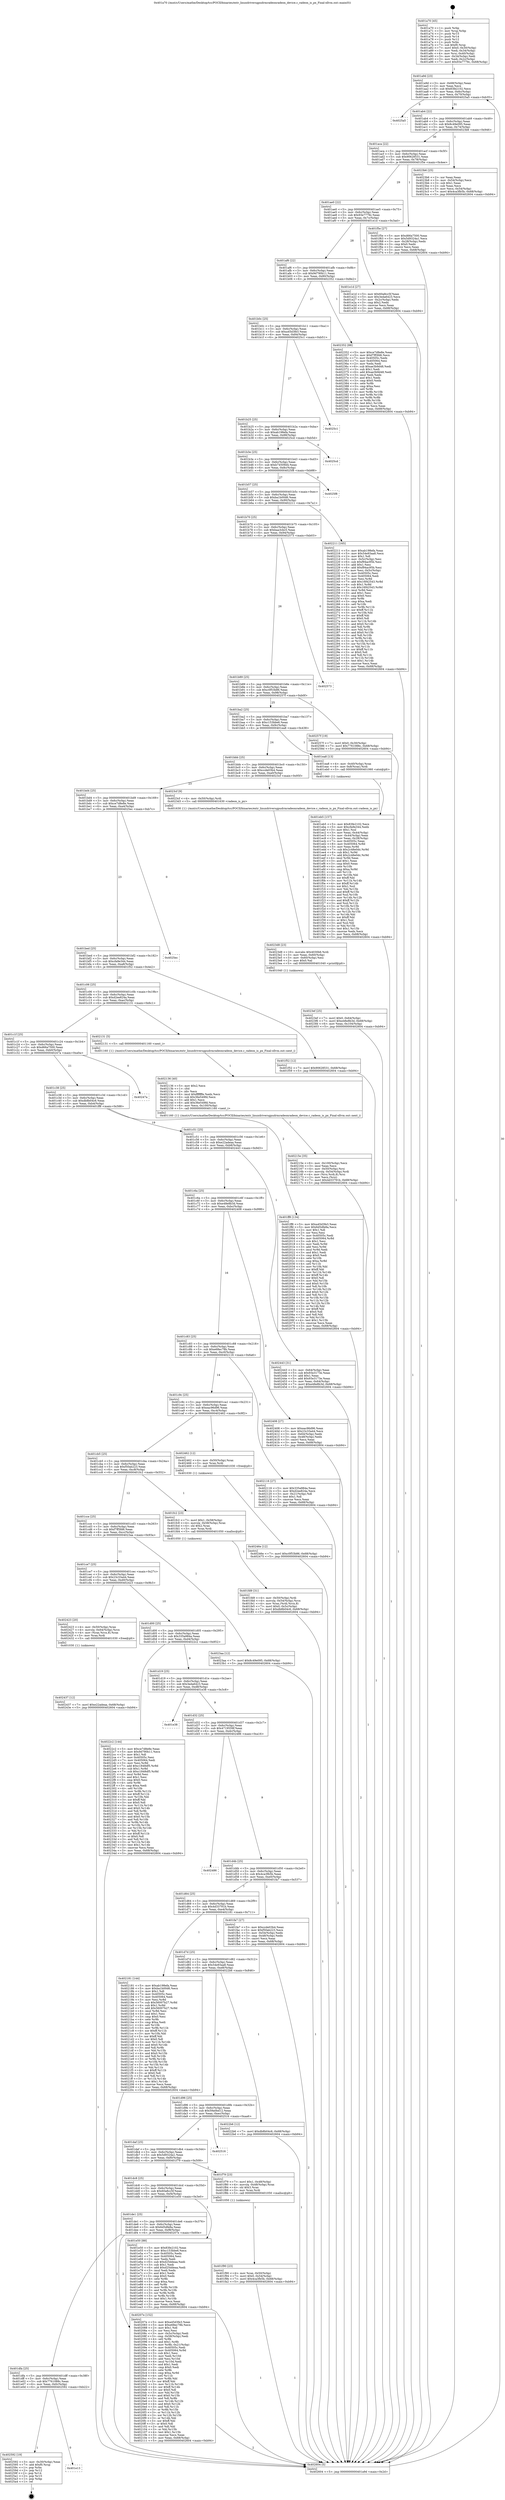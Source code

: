 digraph "0x401a70" {
  label = "0x401a70 (/mnt/c/Users/mathe/Desktop/tcc/POCII/binaries/extr_linuxdriversgpudrmradeonradeon_device.c_radeon_is_px_Final-ollvm.out::main(0))"
  labelloc = "t"
  node[shape=record]

  Entry [label="",width=0.3,height=0.3,shape=circle,fillcolor=black,style=filled]
  "0x401a9d" [label="{
     0x401a9d [23]\l
     | [instrs]\l
     &nbsp;&nbsp;0x401a9d \<+3\>: mov -0x68(%rbp),%eax\l
     &nbsp;&nbsp;0x401aa0 \<+2\>: mov %eax,%ecx\l
     &nbsp;&nbsp;0x401aa2 \<+6\>: sub $0x83fe2102,%ecx\l
     &nbsp;&nbsp;0x401aa8 \<+3\>: mov %eax,-0x6c(%rbp)\l
     &nbsp;&nbsp;0x401aab \<+3\>: mov %ecx,-0x70(%rbp)\l
     &nbsp;&nbsp;0x401aae \<+6\>: je 00000000004025a5 \<main+0xb35\>\l
  }"]
  "0x4025a5" [label="{
     0x4025a5\l
  }", style=dashed]
  "0x401ab4" [label="{
     0x401ab4 [22]\l
     | [instrs]\l
     &nbsp;&nbsp;0x401ab4 \<+5\>: jmp 0000000000401ab9 \<main+0x49\>\l
     &nbsp;&nbsp;0x401ab9 \<+3\>: mov -0x6c(%rbp),%eax\l
     &nbsp;&nbsp;0x401abc \<+5\>: sub $0x8c49e095,%eax\l
     &nbsp;&nbsp;0x401ac1 \<+3\>: mov %eax,-0x74(%rbp)\l
     &nbsp;&nbsp;0x401ac4 \<+6\>: je 00000000004023b6 \<main+0x946\>\l
  }"]
  Exit [label="",width=0.3,height=0.3,shape=circle,fillcolor=black,style=filled,peripheries=2]
  "0x4023b6" [label="{
     0x4023b6 [25]\l
     | [instrs]\l
     &nbsp;&nbsp;0x4023b6 \<+2\>: xor %eax,%eax\l
     &nbsp;&nbsp;0x4023b8 \<+3\>: mov -0x54(%rbp),%ecx\l
     &nbsp;&nbsp;0x4023bb \<+3\>: sub $0x1,%eax\l
     &nbsp;&nbsp;0x4023be \<+2\>: sub %eax,%ecx\l
     &nbsp;&nbsp;0x4023c0 \<+3\>: mov %ecx,-0x54(%rbp)\l
     &nbsp;&nbsp;0x4023c3 \<+7\>: movl $0x4ca3fb5b,-0x68(%rbp)\l
     &nbsp;&nbsp;0x4023ca \<+5\>: jmp 0000000000402604 \<main+0xb94\>\l
  }"]
  "0x401aca" [label="{
     0x401aca [22]\l
     | [instrs]\l
     &nbsp;&nbsp;0x401aca \<+5\>: jmp 0000000000401acf \<main+0x5f\>\l
     &nbsp;&nbsp;0x401acf \<+3\>: mov -0x6c(%rbp),%eax\l
     &nbsp;&nbsp;0x401ad2 \<+5\>: sub $0x90628531,%eax\l
     &nbsp;&nbsp;0x401ad7 \<+3\>: mov %eax,-0x78(%rbp)\l
     &nbsp;&nbsp;0x401ada \<+6\>: je 0000000000401f5e \<main+0x4ee\>\l
  }"]
  "0x401e13" [label="{
     0x401e13\l
  }", style=dashed]
  "0x401f5e" [label="{
     0x401f5e [27]\l
     | [instrs]\l
     &nbsp;&nbsp;0x401f5e \<+5\>: mov $0xd66a7500,%eax\l
     &nbsp;&nbsp;0x401f63 \<+5\>: mov $0x5d9324a1,%ecx\l
     &nbsp;&nbsp;0x401f68 \<+3\>: mov -0x28(%rbp),%edx\l
     &nbsp;&nbsp;0x401f6b \<+3\>: cmp $0x0,%edx\l
     &nbsp;&nbsp;0x401f6e \<+3\>: cmove %ecx,%eax\l
     &nbsp;&nbsp;0x401f71 \<+3\>: mov %eax,-0x68(%rbp)\l
     &nbsp;&nbsp;0x401f74 \<+5\>: jmp 0000000000402604 \<main+0xb94\>\l
  }"]
  "0x401ae0" [label="{
     0x401ae0 [22]\l
     | [instrs]\l
     &nbsp;&nbsp;0x401ae0 \<+5\>: jmp 0000000000401ae5 \<main+0x75\>\l
     &nbsp;&nbsp;0x401ae5 \<+3\>: mov -0x6c(%rbp),%eax\l
     &nbsp;&nbsp;0x401ae8 \<+5\>: sub $0x93e7779c,%eax\l
     &nbsp;&nbsp;0x401aed \<+3\>: mov %eax,-0x7c(%rbp)\l
     &nbsp;&nbsp;0x401af0 \<+6\>: je 0000000000401e1d \<main+0x3ad\>\l
  }"]
  "0x402592" [label="{
     0x402592 [19]\l
     | [instrs]\l
     &nbsp;&nbsp;0x402592 \<+3\>: mov -0x30(%rbp),%eax\l
     &nbsp;&nbsp;0x402595 \<+7\>: add $0xf0,%rsp\l
     &nbsp;&nbsp;0x40259c \<+1\>: pop %rbx\l
     &nbsp;&nbsp;0x40259d \<+2\>: pop %r12\l
     &nbsp;&nbsp;0x40259f \<+2\>: pop %r14\l
     &nbsp;&nbsp;0x4025a1 \<+2\>: pop %r15\l
     &nbsp;&nbsp;0x4025a3 \<+1\>: pop %rbp\l
     &nbsp;&nbsp;0x4025a4 \<+1\>: ret\l
  }"]
  "0x401e1d" [label="{
     0x401e1d [27]\l
     | [instrs]\l
     &nbsp;&nbsp;0x401e1d \<+5\>: mov $0x60a8cc5f,%eax\l
     &nbsp;&nbsp;0x401e22 \<+5\>: mov $0x3eda6423,%ecx\l
     &nbsp;&nbsp;0x401e27 \<+3\>: mov -0x2c(%rbp),%edx\l
     &nbsp;&nbsp;0x401e2a \<+3\>: cmp $0x2,%edx\l
     &nbsp;&nbsp;0x401e2d \<+3\>: cmovne %ecx,%eax\l
     &nbsp;&nbsp;0x401e30 \<+3\>: mov %eax,-0x68(%rbp)\l
     &nbsp;&nbsp;0x401e33 \<+5\>: jmp 0000000000402604 \<main+0xb94\>\l
  }"]
  "0x401af6" [label="{
     0x401af6 [22]\l
     | [instrs]\l
     &nbsp;&nbsp;0x401af6 \<+5\>: jmp 0000000000401afb \<main+0x8b\>\l
     &nbsp;&nbsp;0x401afb \<+3\>: mov -0x6c(%rbp),%eax\l
     &nbsp;&nbsp;0x401afe \<+5\>: sub $0x9d790b11,%eax\l
     &nbsp;&nbsp;0x401b03 \<+3\>: mov %eax,-0x80(%rbp)\l
     &nbsp;&nbsp;0x401b06 \<+6\>: je 0000000000402352 \<main+0x8e2\>\l
  }"]
  "0x402604" [label="{
     0x402604 [5]\l
     | [instrs]\l
     &nbsp;&nbsp;0x402604 \<+5\>: jmp 0000000000401a9d \<main+0x2d\>\l
  }"]
  "0x401a70" [label="{
     0x401a70 [45]\l
     | [instrs]\l
     &nbsp;&nbsp;0x401a70 \<+1\>: push %rbp\l
     &nbsp;&nbsp;0x401a71 \<+3\>: mov %rsp,%rbp\l
     &nbsp;&nbsp;0x401a74 \<+2\>: push %r15\l
     &nbsp;&nbsp;0x401a76 \<+2\>: push %r14\l
     &nbsp;&nbsp;0x401a78 \<+2\>: push %r12\l
     &nbsp;&nbsp;0x401a7a \<+1\>: push %rbx\l
     &nbsp;&nbsp;0x401a7b \<+7\>: sub $0xf0,%rsp\l
     &nbsp;&nbsp;0x401a82 \<+7\>: movl $0x0,-0x30(%rbp)\l
     &nbsp;&nbsp;0x401a89 \<+3\>: mov %edi,-0x34(%rbp)\l
     &nbsp;&nbsp;0x401a8c \<+4\>: mov %rsi,-0x40(%rbp)\l
     &nbsp;&nbsp;0x401a90 \<+3\>: mov -0x34(%rbp),%edi\l
     &nbsp;&nbsp;0x401a93 \<+3\>: mov %edi,-0x2c(%rbp)\l
     &nbsp;&nbsp;0x401a96 \<+7\>: movl $0x93e7779c,-0x68(%rbp)\l
  }"]
  "0x40246e" [label="{
     0x40246e [12]\l
     | [instrs]\l
     &nbsp;&nbsp;0x40246e \<+7\>: movl $0xc0f53b86,-0x68(%rbp)\l
     &nbsp;&nbsp;0x402475 \<+5\>: jmp 0000000000402604 \<main+0xb94\>\l
  }"]
  "0x402352" [label="{
     0x402352 [88]\l
     | [instrs]\l
     &nbsp;&nbsp;0x402352 \<+5\>: mov $0xce7d8e8e,%eax\l
     &nbsp;&nbsp;0x402357 \<+5\>: mov $0xf7ff3fd6,%ecx\l
     &nbsp;&nbsp;0x40235c \<+7\>: mov 0x40505c,%edx\l
     &nbsp;&nbsp;0x402363 \<+7\>: mov 0x405064,%esi\l
     &nbsp;&nbsp;0x40236a \<+2\>: mov %edx,%edi\l
     &nbsp;&nbsp;0x40236c \<+6\>: sub $0xae3b9d48,%edi\l
     &nbsp;&nbsp;0x402372 \<+3\>: sub $0x1,%edi\l
     &nbsp;&nbsp;0x402375 \<+6\>: add $0xae3b9d48,%edi\l
     &nbsp;&nbsp;0x40237b \<+3\>: imul %edi,%edx\l
     &nbsp;&nbsp;0x40237e \<+3\>: and $0x1,%edx\l
     &nbsp;&nbsp;0x402381 \<+3\>: cmp $0x0,%edx\l
     &nbsp;&nbsp;0x402384 \<+4\>: sete %r8b\l
     &nbsp;&nbsp;0x402388 \<+3\>: cmp $0xa,%esi\l
     &nbsp;&nbsp;0x40238b \<+4\>: setl %r9b\l
     &nbsp;&nbsp;0x40238f \<+3\>: mov %r8b,%r10b\l
     &nbsp;&nbsp;0x402392 \<+3\>: and %r9b,%r10b\l
     &nbsp;&nbsp;0x402395 \<+3\>: xor %r9b,%r8b\l
     &nbsp;&nbsp;0x402398 \<+3\>: or %r8b,%r10b\l
     &nbsp;&nbsp;0x40239b \<+4\>: test $0x1,%r10b\l
     &nbsp;&nbsp;0x40239f \<+3\>: cmovne %ecx,%eax\l
     &nbsp;&nbsp;0x4023a2 \<+3\>: mov %eax,-0x68(%rbp)\l
     &nbsp;&nbsp;0x4023a5 \<+5\>: jmp 0000000000402604 \<main+0xb94\>\l
  }"]
  "0x401b0c" [label="{
     0x401b0c [25]\l
     | [instrs]\l
     &nbsp;&nbsp;0x401b0c \<+5\>: jmp 0000000000401b11 \<main+0xa1\>\l
     &nbsp;&nbsp;0x401b11 \<+3\>: mov -0x6c(%rbp),%eax\l
     &nbsp;&nbsp;0x401b14 \<+5\>: sub $0xa45d3fe3,%eax\l
     &nbsp;&nbsp;0x401b19 \<+6\>: mov %eax,-0x84(%rbp)\l
     &nbsp;&nbsp;0x401b1f \<+6\>: je 00000000004025c1 \<main+0xb51\>\l
  }"]
  "0x402437" [label="{
     0x402437 [12]\l
     | [instrs]\l
     &nbsp;&nbsp;0x402437 \<+7\>: movl $0xe22adeaa,-0x68(%rbp)\l
     &nbsp;&nbsp;0x40243e \<+5\>: jmp 0000000000402604 \<main+0xb94\>\l
  }"]
  "0x4025c1" [label="{
     0x4025c1\l
  }", style=dashed]
  "0x401b25" [label="{
     0x401b25 [25]\l
     | [instrs]\l
     &nbsp;&nbsp;0x401b25 \<+5\>: jmp 0000000000401b2a \<main+0xba\>\l
     &nbsp;&nbsp;0x401b2a \<+3\>: mov -0x6c(%rbp),%eax\l
     &nbsp;&nbsp;0x401b2d \<+5\>: sub $0xab198efa,%eax\l
     &nbsp;&nbsp;0x401b32 \<+6\>: mov %eax,-0x88(%rbp)\l
     &nbsp;&nbsp;0x401b38 \<+6\>: je 00000000004025cd \<main+0xb5d\>\l
  }"]
  "0x4023ef" [label="{
     0x4023ef [25]\l
     | [instrs]\l
     &nbsp;&nbsp;0x4023ef \<+7\>: movl $0x0,-0x64(%rbp)\l
     &nbsp;&nbsp;0x4023f6 \<+7\>: movl $0xe48e8b3d,-0x68(%rbp)\l
     &nbsp;&nbsp;0x4023fd \<+6\>: mov %eax,-0x104(%rbp)\l
     &nbsp;&nbsp;0x402403 \<+5\>: jmp 0000000000402604 \<main+0xb94\>\l
  }"]
  "0x4025cd" [label="{
     0x4025cd\l
  }", style=dashed]
  "0x401b3e" [label="{
     0x401b3e [25]\l
     | [instrs]\l
     &nbsp;&nbsp;0x401b3e \<+5\>: jmp 0000000000401b43 \<main+0xd3\>\l
     &nbsp;&nbsp;0x401b43 \<+3\>: mov -0x6c(%rbp),%eax\l
     &nbsp;&nbsp;0x401b46 \<+5\>: sub $0xb74509d4,%eax\l
     &nbsp;&nbsp;0x401b4b \<+6\>: mov %eax,-0x8c(%rbp)\l
     &nbsp;&nbsp;0x401b51 \<+6\>: je 00000000004025f8 \<main+0xb88\>\l
  }"]
  "0x4023d8" [label="{
     0x4023d8 [23]\l
     | [instrs]\l
     &nbsp;&nbsp;0x4023d8 \<+10\>: movabs $0x4030b6,%rdi\l
     &nbsp;&nbsp;0x4023e2 \<+3\>: mov %eax,-0x60(%rbp)\l
     &nbsp;&nbsp;0x4023e5 \<+3\>: mov -0x60(%rbp),%esi\l
     &nbsp;&nbsp;0x4023e8 \<+2\>: mov $0x0,%al\l
     &nbsp;&nbsp;0x4023ea \<+5\>: call 0000000000401040 \<printf@plt\>\l
     | [calls]\l
     &nbsp;&nbsp;0x401040 \{1\} (unknown)\l
  }"]
  "0x4025f8" [label="{
     0x4025f8\l
  }", style=dashed]
  "0x401b57" [label="{
     0x401b57 [25]\l
     | [instrs]\l
     &nbsp;&nbsp;0x401b57 \<+5\>: jmp 0000000000401b5c \<main+0xec\>\l
     &nbsp;&nbsp;0x401b5c \<+3\>: mov -0x6c(%rbp),%eax\l
     &nbsp;&nbsp;0x401b5f \<+5\>: sub $0xba1b00d6,%eax\l
     &nbsp;&nbsp;0x401b64 \<+6\>: mov %eax,-0x90(%rbp)\l
     &nbsp;&nbsp;0x401b6a \<+6\>: je 0000000000402211 \<main+0x7a1\>\l
  }"]
  "0x40215e" [label="{
     0x40215e [35]\l
     | [instrs]\l
     &nbsp;&nbsp;0x40215e \<+6\>: mov -0x100(%rbp),%ecx\l
     &nbsp;&nbsp;0x402164 \<+3\>: imul %eax,%ecx\l
     &nbsp;&nbsp;0x402167 \<+4\>: mov -0x50(%rbp),%rsi\l
     &nbsp;&nbsp;0x40216b \<+4\>: movslq -0x54(%rbp),%rdi\l
     &nbsp;&nbsp;0x40216f \<+4\>: mov (%rsi,%rdi,8),%rsi\l
     &nbsp;&nbsp;0x402173 \<+2\>: mov %ecx,(%rsi)\l
     &nbsp;&nbsp;0x402175 \<+7\>: movl $0x4d33791b,-0x68(%rbp)\l
     &nbsp;&nbsp;0x40217c \<+5\>: jmp 0000000000402604 \<main+0xb94\>\l
  }"]
  "0x402211" [label="{
     0x402211 [165]\l
     | [instrs]\l
     &nbsp;&nbsp;0x402211 \<+5\>: mov $0xab198efa,%eax\l
     &nbsp;&nbsp;0x402216 \<+5\>: mov $0x54e93aa8,%ecx\l
     &nbsp;&nbsp;0x40221b \<+2\>: mov $0x1,%dl\l
     &nbsp;&nbsp;0x40221d \<+3\>: mov -0x5c(%rbp),%esi\l
     &nbsp;&nbsp;0x402220 \<+6\>: sub $0xf94ac95b,%esi\l
     &nbsp;&nbsp;0x402226 \<+3\>: add $0x1,%esi\l
     &nbsp;&nbsp;0x402229 \<+6\>: add $0xf94ac95b,%esi\l
     &nbsp;&nbsp;0x40222f \<+3\>: mov %esi,-0x5c(%rbp)\l
     &nbsp;&nbsp;0x402232 \<+7\>: mov 0x40505c,%esi\l
     &nbsp;&nbsp;0x402239 \<+7\>: mov 0x405064,%edi\l
     &nbsp;&nbsp;0x402240 \<+3\>: mov %esi,%r8d\l
     &nbsp;&nbsp;0x402243 \<+7\>: add $0x16f42543,%r8d\l
     &nbsp;&nbsp;0x40224a \<+4\>: sub $0x1,%r8d\l
     &nbsp;&nbsp;0x40224e \<+7\>: sub $0x16f42543,%r8d\l
     &nbsp;&nbsp;0x402255 \<+4\>: imul %r8d,%esi\l
     &nbsp;&nbsp;0x402259 \<+3\>: and $0x1,%esi\l
     &nbsp;&nbsp;0x40225c \<+3\>: cmp $0x0,%esi\l
     &nbsp;&nbsp;0x40225f \<+4\>: sete %r9b\l
     &nbsp;&nbsp;0x402263 \<+3\>: cmp $0xa,%edi\l
     &nbsp;&nbsp;0x402266 \<+4\>: setl %r10b\l
     &nbsp;&nbsp;0x40226a \<+3\>: mov %r9b,%r11b\l
     &nbsp;&nbsp;0x40226d \<+4\>: xor $0xff,%r11b\l
     &nbsp;&nbsp;0x402271 \<+3\>: mov %r10b,%bl\l
     &nbsp;&nbsp;0x402274 \<+3\>: xor $0xff,%bl\l
     &nbsp;&nbsp;0x402277 \<+3\>: xor $0x0,%dl\l
     &nbsp;&nbsp;0x40227a \<+3\>: mov %r11b,%r14b\l
     &nbsp;&nbsp;0x40227d \<+4\>: and $0x0,%r14b\l
     &nbsp;&nbsp;0x402281 \<+3\>: and %dl,%r9b\l
     &nbsp;&nbsp;0x402284 \<+3\>: mov %bl,%r15b\l
     &nbsp;&nbsp;0x402287 \<+4\>: and $0x0,%r15b\l
     &nbsp;&nbsp;0x40228b \<+3\>: and %dl,%r10b\l
     &nbsp;&nbsp;0x40228e \<+3\>: or %r9b,%r14b\l
     &nbsp;&nbsp;0x402291 \<+3\>: or %r10b,%r15b\l
     &nbsp;&nbsp;0x402294 \<+3\>: xor %r15b,%r14b\l
     &nbsp;&nbsp;0x402297 \<+3\>: or %bl,%r11b\l
     &nbsp;&nbsp;0x40229a \<+4\>: xor $0xff,%r11b\l
     &nbsp;&nbsp;0x40229e \<+3\>: or $0x0,%dl\l
     &nbsp;&nbsp;0x4022a1 \<+3\>: and %dl,%r11b\l
     &nbsp;&nbsp;0x4022a4 \<+3\>: or %r11b,%r14b\l
     &nbsp;&nbsp;0x4022a7 \<+4\>: test $0x1,%r14b\l
     &nbsp;&nbsp;0x4022ab \<+3\>: cmovne %ecx,%eax\l
     &nbsp;&nbsp;0x4022ae \<+3\>: mov %eax,-0x68(%rbp)\l
     &nbsp;&nbsp;0x4022b1 \<+5\>: jmp 0000000000402604 \<main+0xb94\>\l
  }"]
  "0x401b70" [label="{
     0x401b70 [25]\l
     | [instrs]\l
     &nbsp;&nbsp;0x401b70 \<+5\>: jmp 0000000000401b75 \<main+0x105\>\l
     &nbsp;&nbsp;0x401b75 \<+3\>: mov -0x6c(%rbp),%eax\l
     &nbsp;&nbsp;0x401b78 \<+5\>: sub $0xbaa3cbc5,%eax\l
     &nbsp;&nbsp;0x401b7d \<+6\>: mov %eax,-0x94(%rbp)\l
     &nbsp;&nbsp;0x401b83 \<+6\>: je 0000000000402573 \<main+0xb03\>\l
  }"]
  "0x402136" [label="{
     0x402136 [40]\l
     | [instrs]\l
     &nbsp;&nbsp;0x402136 \<+5\>: mov $0x2,%ecx\l
     &nbsp;&nbsp;0x40213b \<+1\>: cltd\l
     &nbsp;&nbsp;0x40213c \<+2\>: idiv %ecx\l
     &nbsp;&nbsp;0x40213e \<+6\>: imul $0xfffffffe,%edx,%ecx\l
     &nbsp;&nbsp;0x402144 \<+6\>: sub $0x36e549fd,%ecx\l
     &nbsp;&nbsp;0x40214a \<+3\>: add $0x1,%ecx\l
     &nbsp;&nbsp;0x40214d \<+6\>: add $0x36e549fd,%ecx\l
     &nbsp;&nbsp;0x402153 \<+6\>: mov %ecx,-0x100(%rbp)\l
     &nbsp;&nbsp;0x402159 \<+5\>: call 0000000000401160 \<next_i\>\l
     | [calls]\l
     &nbsp;&nbsp;0x401160 \{1\} (/mnt/c/Users/mathe/Desktop/tcc/POCII/binaries/extr_linuxdriversgpudrmradeonradeon_device.c_radeon_is_px_Final-ollvm.out::next_i)\l
  }"]
  "0x402573" [label="{
     0x402573\l
  }", style=dashed]
  "0x401b89" [label="{
     0x401b89 [25]\l
     | [instrs]\l
     &nbsp;&nbsp;0x401b89 \<+5\>: jmp 0000000000401b8e \<main+0x11e\>\l
     &nbsp;&nbsp;0x401b8e \<+3\>: mov -0x6c(%rbp),%eax\l
     &nbsp;&nbsp;0x401b91 \<+5\>: sub $0xc0f53b86,%eax\l
     &nbsp;&nbsp;0x401b96 \<+6\>: mov %eax,-0x98(%rbp)\l
     &nbsp;&nbsp;0x401b9c \<+6\>: je 000000000040257f \<main+0xb0f\>\l
  }"]
  "0x401dfa" [label="{
     0x401dfa [25]\l
     | [instrs]\l
     &nbsp;&nbsp;0x401dfa \<+5\>: jmp 0000000000401dff \<main+0x38f\>\l
     &nbsp;&nbsp;0x401dff \<+3\>: mov -0x6c(%rbp),%eax\l
     &nbsp;&nbsp;0x401e02 \<+5\>: sub $0x7761088c,%eax\l
     &nbsp;&nbsp;0x401e07 \<+6\>: mov %eax,-0xfc(%rbp)\l
     &nbsp;&nbsp;0x401e0d \<+6\>: je 0000000000402592 \<main+0xb22\>\l
  }"]
  "0x40257f" [label="{
     0x40257f [19]\l
     | [instrs]\l
     &nbsp;&nbsp;0x40257f \<+7\>: movl $0x0,-0x30(%rbp)\l
     &nbsp;&nbsp;0x402586 \<+7\>: movl $0x7761088c,-0x68(%rbp)\l
     &nbsp;&nbsp;0x40258d \<+5\>: jmp 0000000000402604 \<main+0xb94\>\l
  }"]
  "0x401ba2" [label="{
     0x401ba2 [25]\l
     | [instrs]\l
     &nbsp;&nbsp;0x401ba2 \<+5\>: jmp 0000000000401ba7 \<main+0x137\>\l
     &nbsp;&nbsp;0x401ba7 \<+3\>: mov -0x6c(%rbp),%eax\l
     &nbsp;&nbsp;0x401baa \<+5\>: sub $0xc153bbe6,%eax\l
     &nbsp;&nbsp;0x401baf \<+6\>: mov %eax,-0x9c(%rbp)\l
     &nbsp;&nbsp;0x401bb5 \<+6\>: je 0000000000401ea8 \<main+0x438\>\l
  }"]
  "0x40207e" [label="{
     0x40207e [152]\l
     | [instrs]\l
     &nbsp;&nbsp;0x40207e \<+5\>: mov $0xa45d3fe3,%eax\l
     &nbsp;&nbsp;0x402083 \<+5\>: mov $0xe68ec78b,%ecx\l
     &nbsp;&nbsp;0x402088 \<+2\>: mov $0x1,%dl\l
     &nbsp;&nbsp;0x40208a \<+2\>: xor %esi,%esi\l
     &nbsp;&nbsp;0x40208c \<+3\>: mov -0x5c(%rbp),%edi\l
     &nbsp;&nbsp;0x40208f \<+3\>: cmp -0x58(%rbp),%edi\l
     &nbsp;&nbsp;0x402092 \<+4\>: setl %r8b\l
     &nbsp;&nbsp;0x402096 \<+4\>: and $0x1,%r8b\l
     &nbsp;&nbsp;0x40209a \<+4\>: mov %r8b,-0x21(%rbp)\l
     &nbsp;&nbsp;0x40209e \<+7\>: mov 0x40505c,%edi\l
     &nbsp;&nbsp;0x4020a5 \<+8\>: mov 0x405064,%r9d\l
     &nbsp;&nbsp;0x4020ad \<+3\>: sub $0x1,%esi\l
     &nbsp;&nbsp;0x4020b0 \<+3\>: mov %edi,%r10d\l
     &nbsp;&nbsp;0x4020b3 \<+3\>: add %esi,%r10d\l
     &nbsp;&nbsp;0x4020b6 \<+4\>: imul %r10d,%edi\l
     &nbsp;&nbsp;0x4020ba \<+3\>: and $0x1,%edi\l
     &nbsp;&nbsp;0x4020bd \<+3\>: cmp $0x0,%edi\l
     &nbsp;&nbsp;0x4020c0 \<+4\>: sete %r8b\l
     &nbsp;&nbsp;0x4020c4 \<+4\>: cmp $0xa,%r9d\l
     &nbsp;&nbsp;0x4020c8 \<+4\>: setl %r11b\l
     &nbsp;&nbsp;0x4020cc \<+3\>: mov %r8b,%bl\l
     &nbsp;&nbsp;0x4020cf \<+3\>: xor $0xff,%bl\l
     &nbsp;&nbsp;0x4020d2 \<+3\>: mov %r11b,%r14b\l
     &nbsp;&nbsp;0x4020d5 \<+4\>: xor $0xff,%r14b\l
     &nbsp;&nbsp;0x4020d9 \<+3\>: xor $0x0,%dl\l
     &nbsp;&nbsp;0x4020dc \<+3\>: mov %bl,%r15b\l
     &nbsp;&nbsp;0x4020df \<+4\>: and $0x0,%r15b\l
     &nbsp;&nbsp;0x4020e3 \<+3\>: and %dl,%r8b\l
     &nbsp;&nbsp;0x4020e6 \<+3\>: mov %r14b,%r12b\l
     &nbsp;&nbsp;0x4020e9 \<+4\>: and $0x0,%r12b\l
     &nbsp;&nbsp;0x4020ed \<+3\>: and %dl,%r11b\l
     &nbsp;&nbsp;0x4020f0 \<+3\>: or %r8b,%r15b\l
     &nbsp;&nbsp;0x4020f3 \<+3\>: or %r11b,%r12b\l
     &nbsp;&nbsp;0x4020f6 \<+3\>: xor %r12b,%r15b\l
     &nbsp;&nbsp;0x4020f9 \<+3\>: or %r14b,%bl\l
     &nbsp;&nbsp;0x4020fc \<+3\>: xor $0xff,%bl\l
     &nbsp;&nbsp;0x4020ff \<+3\>: or $0x0,%dl\l
     &nbsp;&nbsp;0x402102 \<+2\>: and %dl,%bl\l
     &nbsp;&nbsp;0x402104 \<+3\>: or %bl,%r15b\l
     &nbsp;&nbsp;0x402107 \<+4\>: test $0x1,%r15b\l
     &nbsp;&nbsp;0x40210b \<+3\>: cmovne %ecx,%eax\l
     &nbsp;&nbsp;0x40210e \<+3\>: mov %eax,-0x68(%rbp)\l
     &nbsp;&nbsp;0x402111 \<+5\>: jmp 0000000000402604 \<main+0xb94\>\l
  }"]
  "0x401ea8" [label="{
     0x401ea8 [13]\l
     | [instrs]\l
     &nbsp;&nbsp;0x401ea8 \<+4\>: mov -0x40(%rbp),%rax\l
     &nbsp;&nbsp;0x401eac \<+4\>: mov 0x8(%rax),%rdi\l
     &nbsp;&nbsp;0x401eb0 \<+5\>: call 0000000000401060 \<atoi@plt\>\l
     | [calls]\l
     &nbsp;&nbsp;0x401060 \{1\} (unknown)\l
  }"]
  "0x401bbb" [label="{
     0x401bbb [25]\l
     | [instrs]\l
     &nbsp;&nbsp;0x401bbb \<+5\>: jmp 0000000000401bc0 \<main+0x150\>\l
     &nbsp;&nbsp;0x401bc0 \<+3\>: mov -0x6c(%rbp),%eax\l
     &nbsp;&nbsp;0x401bc3 \<+5\>: sub $0xccde03b4,%eax\l
     &nbsp;&nbsp;0x401bc8 \<+6\>: mov %eax,-0xa0(%rbp)\l
     &nbsp;&nbsp;0x401bce \<+6\>: je 00000000004023cf \<main+0x95f\>\l
  }"]
  "0x401fd9" [label="{
     0x401fd9 [31]\l
     | [instrs]\l
     &nbsp;&nbsp;0x401fd9 \<+4\>: mov -0x50(%rbp),%rdi\l
     &nbsp;&nbsp;0x401fdd \<+4\>: movslq -0x54(%rbp),%rcx\l
     &nbsp;&nbsp;0x401fe1 \<+4\>: mov %rax,(%rdi,%rcx,8)\l
     &nbsp;&nbsp;0x401fe5 \<+7\>: movl $0x0,-0x5c(%rbp)\l
     &nbsp;&nbsp;0x401fec \<+7\>: movl $0xdb8b04c6,-0x68(%rbp)\l
     &nbsp;&nbsp;0x401ff3 \<+5\>: jmp 0000000000402604 \<main+0xb94\>\l
  }"]
  "0x4023cf" [label="{
     0x4023cf [9]\l
     | [instrs]\l
     &nbsp;&nbsp;0x4023cf \<+4\>: mov -0x50(%rbp),%rdi\l
     &nbsp;&nbsp;0x4023d3 \<+5\>: call 0000000000401630 \<radeon_is_px\>\l
     | [calls]\l
     &nbsp;&nbsp;0x401630 \{1\} (/mnt/c/Users/mathe/Desktop/tcc/POCII/binaries/extr_linuxdriversgpudrmradeonradeon_device.c_radeon_is_px_Final-ollvm.out::radeon_is_px)\l
  }"]
  "0x401bd4" [label="{
     0x401bd4 [25]\l
     | [instrs]\l
     &nbsp;&nbsp;0x401bd4 \<+5\>: jmp 0000000000401bd9 \<main+0x169\>\l
     &nbsp;&nbsp;0x401bd9 \<+3\>: mov -0x6c(%rbp),%eax\l
     &nbsp;&nbsp;0x401bdc \<+5\>: sub $0xce7d8e8e,%eax\l
     &nbsp;&nbsp;0x401be1 \<+6\>: mov %eax,-0xa4(%rbp)\l
     &nbsp;&nbsp;0x401be7 \<+6\>: je 00000000004025ec \<main+0xb7c\>\l
  }"]
  "0x401f90" [label="{
     0x401f90 [23]\l
     | [instrs]\l
     &nbsp;&nbsp;0x401f90 \<+4\>: mov %rax,-0x50(%rbp)\l
     &nbsp;&nbsp;0x401f94 \<+7\>: movl $0x0,-0x54(%rbp)\l
     &nbsp;&nbsp;0x401f9b \<+7\>: movl $0x4ca3fb5b,-0x68(%rbp)\l
     &nbsp;&nbsp;0x401fa2 \<+5\>: jmp 0000000000402604 \<main+0xb94\>\l
  }"]
  "0x4025ec" [label="{
     0x4025ec\l
  }", style=dashed]
  "0x401bed" [label="{
     0x401bed [25]\l
     | [instrs]\l
     &nbsp;&nbsp;0x401bed \<+5\>: jmp 0000000000401bf2 \<main+0x182\>\l
     &nbsp;&nbsp;0x401bf2 \<+3\>: mov -0x6c(%rbp),%eax\l
     &nbsp;&nbsp;0x401bf5 \<+5\>: sub $0xcfa9e344,%eax\l
     &nbsp;&nbsp;0x401bfa \<+6\>: mov %eax,-0xa8(%rbp)\l
     &nbsp;&nbsp;0x401c00 \<+6\>: je 0000000000401f52 \<main+0x4e2\>\l
  }"]
  "0x401eb5" [label="{
     0x401eb5 [157]\l
     | [instrs]\l
     &nbsp;&nbsp;0x401eb5 \<+5\>: mov $0x83fe2102,%ecx\l
     &nbsp;&nbsp;0x401eba \<+5\>: mov $0xcfa9e344,%edx\l
     &nbsp;&nbsp;0x401ebf \<+3\>: mov $0x1,%sil\l
     &nbsp;&nbsp;0x401ec2 \<+3\>: mov %eax,-0x44(%rbp)\l
     &nbsp;&nbsp;0x401ec5 \<+3\>: mov -0x44(%rbp),%eax\l
     &nbsp;&nbsp;0x401ec8 \<+3\>: mov %eax,-0x28(%rbp)\l
     &nbsp;&nbsp;0x401ecb \<+7\>: mov 0x40505c,%eax\l
     &nbsp;&nbsp;0x401ed2 \<+8\>: mov 0x405064,%r8d\l
     &nbsp;&nbsp;0x401eda \<+3\>: mov %eax,%r9d\l
     &nbsp;&nbsp;0x401edd \<+7\>: sub $0x2c48e0dc,%r9d\l
     &nbsp;&nbsp;0x401ee4 \<+4\>: sub $0x1,%r9d\l
     &nbsp;&nbsp;0x401ee8 \<+7\>: add $0x2c48e0dc,%r9d\l
     &nbsp;&nbsp;0x401eef \<+4\>: imul %r9d,%eax\l
     &nbsp;&nbsp;0x401ef3 \<+3\>: and $0x1,%eax\l
     &nbsp;&nbsp;0x401ef6 \<+3\>: cmp $0x0,%eax\l
     &nbsp;&nbsp;0x401ef9 \<+4\>: sete %r10b\l
     &nbsp;&nbsp;0x401efd \<+4\>: cmp $0xa,%r8d\l
     &nbsp;&nbsp;0x401f01 \<+4\>: setl %r11b\l
     &nbsp;&nbsp;0x401f05 \<+3\>: mov %r10b,%bl\l
     &nbsp;&nbsp;0x401f08 \<+3\>: xor $0xff,%bl\l
     &nbsp;&nbsp;0x401f0b \<+3\>: mov %r11b,%r14b\l
     &nbsp;&nbsp;0x401f0e \<+4\>: xor $0xff,%r14b\l
     &nbsp;&nbsp;0x401f12 \<+4\>: xor $0x1,%sil\l
     &nbsp;&nbsp;0x401f16 \<+3\>: mov %bl,%r15b\l
     &nbsp;&nbsp;0x401f19 \<+4\>: and $0xff,%r15b\l
     &nbsp;&nbsp;0x401f1d \<+3\>: and %sil,%r10b\l
     &nbsp;&nbsp;0x401f20 \<+3\>: mov %r14b,%r12b\l
     &nbsp;&nbsp;0x401f23 \<+4\>: and $0xff,%r12b\l
     &nbsp;&nbsp;0x401f27 \<+3\>: and %sil,%r11b\l
     &nbsp;&nbsp;0x401f2a \<+3\>: or %r10b,%r15b\l
     &nbsp;&nbsp;0x401f2d \<+3\>: or %r11b,%r12b\l
     &nbsp;&nbsp;0x401f30 \<+3\>: xor %r12b,%r15b\l
     &nbsp;&nbsp;0x401f33 \<+3\>: or %r14b,%bl\l
     &nbsp;&nbsp;0x401f36 \<+3\>: xor $0xff,%bl\l
     &nbsp;&nbsp;0x401f39 \<+4\>: or $0x1,%sil\l
     &nbsp;&nbsp;0x401f3d \<+3\>: and %sil,%bl\l
     &nbsp;&nbsp;0x401f40 \<+3\>: or %bl,%r15b\l
     &nbsp;&nbsp;0x401f43 \<+4\>: test $0x1,%r15b\l
     &nbsp;&nbsp;0x401f47 \<+3\>: cmovne %edx,%ecx\l
     &nbsp;&nbsp;0x401f4a \<+3\>: mov %ecx,-0x68(%rbp)\l
     &nbsp;&nbsp;0x401f4d \<+5\>: jmp 0000000000402604 \<main+0xb94\>\l
  }"]
  "0x401f52" [label="{
     0x401f52 [12]\l
     | [instrs]\l
     &nbsp;&nbsp;0x401f52 \<+7\>: movl $0x90628531,-0x68(%rbp)\l
     &nbsp;&nbsp;0x401f59 \<+5\>: jmp 0000000000402604 \<main+0xb94\>\l
  }"]
  "0x401c06" [label="{
     0x401c06 [25]\l
     | [instrs]\l
     &nbsp;&nbsp;0x401c06 \<+5\>: jmp 0000000000401c0b \<main+0x19b\>\l
     &nbsp;&nbsp;0x401c0b \<+3\>: mov -0x6c(%rbp),%eax\l
     &nbsp;&nbsp;0x401c0e \<+5\>: sub $0xd2ee824a,%eax\l
     &nbsp;&nbsp;0x401c13 \<+6\>: mov %eax,-0xac(%rbp)\l
     &nbsp;&nbsp;0x401c19 \<+6\>: je 0000000000402131 \<main+0x6c1\>\l
  }"]
  "0x401de1" [label="{
     0x401de1 [25]\l
     | [instrs]\l
     &nbsp;&nbsp;0x401de1 \<+5\>: jmp 0000000000401de6 \<main+0x376\>\l
     &nbsp;&nbsp;0x401de6 \<+3\>: mov -0x6c(%rbp),%eax\l
     &nbsp;&nbsp;0x401de9 \<+5\>: sub $0x6d5dfe8a,%eax\l
     &nbsp;&nbsp;0x401dee \<+6\>: mov %eax,-0xf8(%rbp)\l
     &nbsp;&nbsp;0x401df4 \<+6\>: je 000000000040207e \<main+0x60e\>\l
  }"]
  "0x402131" [label="{
     0x402131 [5]\l
     | [instrs]\l
     &nbsp;&nbsp;0x402131 \<+5\>: call 0000000000401160 \<next_i\>\l
     | [calls]\l
     &nbsp;&nbsp;0x401160 \{1\} (/mnt/c/Users/mathe/Desktop/tcc/POCII/binaries/extr_linuxdriversgpudrmradeonradeon_device.c_radeon_is_px_Final-ollvm.out::next_i)\l
  }"]
  "0x401c1f" [label="{
     0x401c1f [25]\l
     | [instrs]\l
     &nbsp;&nbsp;0x401c1f \<+5\>: jmp 0000000000401c24 \<main+0x1b4\>\l
     &nbsp;&nbsp;0x401c24 \<+3\>: mov -0x6c(%rbp),%eax\l
     &nbsp;&nbsp;0x401c27 \<+5\>: sub $0xd66a7500,%eax\l
     &nbsp;&nbsp;0x401c2c \<+6\>: mov %eax,-0xb0(%rbp)\l
     &nbsp;&nbsp;0x401c32 \<+6\>: je 000000000040247a \<main+0xa0a\>\l
  }"]
  "0x401e50" [label="{
     0x401e50 [88]\l
     | [instrs]\l
     &nbsp;&nbsp;0x401e50 \<+5\>: mov $0x83fe2102,%eax\l
     &nbsp;&nbsp;0x401e55 \<+5\>: mov $0xc153bbe6,%ecx\l
     &nbsp;&nbsp;0x401e5a \<+7\>: mov 0x40505c,%edx\l
     &nbsp;&nbsp;0x401e61 \<+7\>: mov 0x405064,%esi\l
     &nbsp;&nbsp;0x401e68 \<+2\>: mov %edx,%edi\l
     &nbsp;&nbsp;0x401e6a \<+6\>: sub $0xd25ddeaa,%edi\l
     &nbsp;&nbsp;0x401e70 \<+3\>: sub $0x1,%edi\l
     &nbsp;&nbsp;0x401e73 \<+6\>: add $0xd25ddeaa,%edi\l
     &nbsp;&nbsp;0x401e79 \<+3\>: imul %edi,%edx\l
     &nbsp;&nbsp;0x401e7c \<+3\>: and $0x1,%edx\l
     &nbsp;&nbsp;0x401e7f \<+3\>: cmp $0x0,%edx\l
     &nbsp;&nbsp;0x401e82 \<+4\>: sete %r8b\l
     &nbsp;&nbsp;0x401e86 \<+3\>: cmp $0xa,%esi\l
     &nbsp;&nbsp;0x401e89 \<+4\>: setl %r9b\l
     &nbsp;&nbsp;0x401e8d \<+3\>: mov %r8b,%r10b\l
     &nbsp;&nbsp;0x401e90 \<+3\>: and %r9b,%r10b\l
     &nbsp;&nbsp;0x401e93 \<+3\>: xor %r9b,%r8b\l
     &nbsp;&nbsp;0x401e96 \<+3\>: or %r8b,%r10b\l
     &nbsp;&nbsp;0x401e99 \<+4\>: test $0x1,%r10b\l
     &nbsp;&nbsp;0x401e9d \<+3\>: cmovne %ecx,%eax\l
     &nbsp;&nbsp;0x401ea0 \<+3\>: mov %eax,-0x68(%rbp)\l
     &nbsp;&nbsp;0x401ea3 \<+5\>: jmp 0000000000402604 \<main+0xb94\>\l
  }"]
  "0x40247a" [label="{
     0x40247a\l
  }", style=dashed]
  "0x401c38" [label="{
     0x401c38 [25]\l
     | [instrs]\l
     &nbsp;&nbsp;0x401c38 \<+5\>: jmp 0000000000401c3d \<main+0x1cd\>\l
     &nbsp;&nbsp;0x401c3d \<+3\>: mov -0x6c(%rbp),%eax\l
     &nbsp;&nbsp;0x401c40 \<+5\>: sub $0xdb8b04c6,%eax\l
     &nbsp;&nbsp;0x401c45 \<+6\>: mov %eax,-0xb4(%rbp)\l
     &nbsp;&nbsp;0x401c4b \<+6\>: je 0000000000401ff8 \<main+0x588\>\l
  }"]
  "0x401dc8" [label="{
     0x401dc8 [25]\l
     | [instrs]\l
     &nbsp;&nbsp;0x401dc8 \<+5\>: jmp 0000000000401dcd \<main+0x35d\>\l
     &nbsp;&nbsp;0x401dcd \<+3\>: mov -0x6c(%rbp),%eax\l
     &nbsp;&nbsp;0x401dd0 \<+5\>: sub $0x60a8cc5f,%eax\l
     &nbsp;&nbsp;0x401dd5 \<+6\>: mov %eax,-0xf4(%rbp)\l
     &nbsp;&nbsp;0x401ddb \<+6\>: je 0000000000401e50 \<main+0x3e0\>\l
  }"]
  "0x401ff8" [label="{
     0x401ff8 [134]\l
     | [instrs]\l
     &nbsp;&nbsp;0x401ff8 \<+5\>: mov $0xa45d3fe3,%eax\l
     &nbsp;&nbsp;0x401ffd \<+5\>: mov $0x6d5dfe8a,%ecx\l
     &nbsp;&nbsp;0x402002 \<+2\>: mov $0x1,%dl\l
     &nbsp;&nbsp;0x402004 \<+2\>: xor %esi,%esi\l
     &nbsp;&nbsp;0x402006 \<+7\>: mov 0x40505c,%edi\l
     &nbsp;&nbsp;0x40200d \<+8\>: mov 0x405064,%r8d\l
     &nbsp;&nbsp;0x402015 \<+3\>: sub $0x1,%esi\l
     &nbsp;&nbsp;0x402018 \<+3\>: mov %edi,%r9d\l
     &nbsp;&nbsp;0x40201b \<+3\>: add %esi,%r9d\l
     &nbsp;&nbsp;0x40201e \<+4\>: imul %r9d,%edi\l
     &nbsp;&nbsp;0x402022 \<+3\>: and $0x1,%edi\l
     &nbsp;&nbsp;0x402025 \<+3\>: cmp $0x0,%edi\l
     &nbsp;&nbsp;0x402028 \<+4\>: sete %r10b\l
     &nbsp;&nbsp;0x40202c \<+4\>: cmp $0xa,%r8d\l
     &nbsp;&nbsp;0x402030 \<+4\>: setl %r11b\l
     &nbsp;&nbsp;0x402034 \<+3\>: mov %r10b,%bl\l
     &nbsp;&nbsp;0x402037 \<+3\>: xor $0xff,%bl\l
     &nbsp;&nbsp;0x40203a \<+3\>: mov %r11b,%r14b\l
     &nbsp;&nbsp;0x40203d \<+4\>: xor $0xff,%r14b\l
     &nbsp;&nbsp;0x402041 \<+3\>: xor $0x0,%dl\l
     &nbsp;&nbsp;0x402044 \<+3\>: mov %bl,%r15b\l
     &nbsp;&nbsp;0x402047 \<+4\>: and $0x0,%r15b\l
     &nbsp;&nbsp;0x40204b \<+3\>: and %dl,%r10b\l
     &nbsp;&nbsp;0x40204e \<+3\>: mov %r14b,%r12b\l
     &nbsp;&nbsp;0x402051 \<+4\>: and $0x0,%r12b\l
     &nbsp;&nbsp;0x402055 \<+3\>: and %dl,%r11b\l
     &nbsp;&nbsp;0x402058 \<+3\>: or %r10b,%r15b\l
     &nbsp;&nbsp;0x40205b \<+3\>: or %r11b,%r12b\l
     &nbsp;&nbsp;0x40205e \<+3\>: xor %r12b,%r15b\l
     &nbsp;&nbsp;0x402061 \<+3\>: or %r14b,%bl\l
     &nbsp;&nbsp;0x402064 \<+3\>: xor $0xff,%bl\l
     &nbsp;&nbsp;0x402067 \<+3\>: or $0x0,%dl\l
     &nbsp;&nbsp;0x40206a \<+2\>: and %dl,%bl\l
     &nbsp;&nbsp;0x40206c \<+3\>: or %bl,%r15b\l
     &nbsp;&nbsp;0x40206f \<+4\>: test $0x1,%r15b\l
     &nbsp;&nbsp;0x402073 \<+3\>: cmovne %ecx,%eax\l
     &nbsp;&nbsp;0x402076 \<+3\>: mov %eax,-0x68(%rbp)\l
     &nbsp;&nbsp;0x402079 \<+5\>: jmp 0000000000402604 \<main+0xb94\>\l
  }"]
  "0x401c51" [label="{
     0x401c51 [25]\l
     | [instrs]\l
     &nbsp;&nbsp;0x401c51 \<+5\>: jmp 0000000000401c56 \<main+0x1e6\>\l
     &nbsp;&nbsp;0x401c56 \<+3\>: mov -0x6c(%rbp),%eax\l
     &nbsp;&nbsp;0x401c59 \<+5\>: sub $0xe22adeaa,%eax\l
     &nbsp;&nbsp;0x401c5e \<+6\>: mov %eax,-0xb8(%rbp)\l
     &nbsp;&nbsp;0x401c64 \<+6\>: je 0000000000402443 \<main+0x9d3\>\l
  }"]
  "0x401f79" [label="{
     0x401f79 [23]\l
     | [instrs]\l
     &nbsp;&nbsp;0x401f79 \<+7\>: movl $0x1,-0x48(%rbp)\l
     &nbsp;&nbsp;0x401f80 \<+4\>: movslq -0x48(%rbp),%rax\l
     &nbsp;&nbsp;0x401f84 \<+4\>: shl $0x3,%rax\l
     &nbsp;&nbsp;0x401f88 \<+3\>: mov %rax,%rdi\l
     &nbsp;&nbsp;0x401f8b \<+5\>: call 0000000000401050 \<malloc@plt\>\l
     | [calls]\l
     &nbsp;&nbsp;0x401050 \{1\} (unknown)\l
  }"]
  "0x402443" [label="{
     0x402443 [31]\l
     | [instrs]\l
     &nbsp;&nbsp;0x402443 \<+3\>: mov -0x64(%rbp),%eax\l
     &nbsp;&nbsp;0x402446 \<+5\>: sub $0x93e3173e,%eax\l
     &nbsp;&nbsp;0x40244b \<+3\>: add $0x1,%eax\l
     &nbsp;&nbsp;0x40244e \<+5\>: add $0x93e3173e,%eax\l
     &nbsp;&nbsp;0x402453 \<+3\>: mov %eax,-0x64(%rbp)\l
     &nbsp;&nbsp;0x402456 \<+7\>: movl $0xe48e8b3d,-0x68(%rbp)\l
     &nbsp;&nbsp;0x40245d \<+5\>: jmp 0000000000402604 \<main+0xb94\>\l
  }"]
  "0x401c6a" [label="{
     0x401c6a [25]\l
     | [instrs]\l
     &nbsp;&nbsp;0x401c6a \<+5\>: jmp 0000000000401c6f \<main+0x1ff\>\l
     &nbsp;&nbsp;0x401c6f \<+3\>: mov -0x6c(%rbp),%eax\l
     &nbsp;&nbsp;0x401c72 \<+5\>: sub $0xe48e8b3d,%eax\l
     &nbsp;&nbsp;0x401c77 \<+6\>: mov %eax,-0xbc(%rbp)\l
     &nbsp;&nbsp;0x401c7d \<+6\>: je 0000000000402408 \<main+0x998\>\l
  }"]
  "0x401daf" [label="{
     0x401daf [25]\l
     | [instrs]\l
     &nbsp;&nbsp;0x401daf \<+5\>: jmp 0000000000401db4 \<main+0x344\>\l
     &nbsp;&nbsp;0x401db4 \<+3\>: mov -0x6c(%rbp),%eax\l
     &nbsp;&nbsp;0x401db7 \<+5\>: sub $0x5d9324a1,%eax\l
     &nbsp;&nbsp;0x401dbc \<+6\>: mov %eax,-0xf0(%rbp)\l
     &nbsp;&nbsp;0x401dc2 \<+6\>: je 0000000000401f79 \<main+0x509\>\l
  }"]
  "0x402408" [label="{
     0x402408 [27]\l
     | [instrs]\l
     &nbsp;&nbsp;0x402408 \<+5\>: mov $0xeac96d96,%eax\l
     &nbsp;&nbsp;0x40240d \<+5\>: mov $0x23c33a44,%ecx\l
     &nbsp;&nbsp;0x402412 \<+3\>: mov -0x64(%rbp),%edx\l
     &nbsp;&nbsp;0x402415 \<+3\>: cmp -0x48(%rbp),%edx\l
     &nbsp;&nbsp;0x402418 \<+3\>: cmovl %ecx,%eax\l
     &nbsp;&nbsp;0x40241b \<+3\>: mov %eax,-0x68(%rbp)\l
     &nbsp;&nbsp;0x40241e \<+5\>: jmp 0000000000402604 \<main+0xb94\>\l
  }"]
  "0x401c83" [label="{
     0x401c83 [25]\l
     | [instrs]\l
     &nbsp;&nbsp;0x401c83 \<+5\>: jmp 0000000000401c88 \<main+0x218\>\l
     &nbsp;&nbsp;0x401c88 \<+3\>: mov -0x6c(%rbp),%eax\l
     &nbsp;&nbsp;0x401c8b \<+5\>: sub $0xe68ec78b,%eax\l
     &nbsp;&nbsp;0x401c90 \<+6\>: mov %eax,-0xc0(%rbp)\l
     &nbsp;&nbsp;0x401c96 \<+6\>: je 0000000000402116 \<main+0x6a6\>\l
  }"]
  "0x402516" [label="{
     0x402516\l
  }", style=dashed]
  "0x402116" [label="{
     0x402116 [27]\l
     | [instrs]\l
     &nbsp;&nbsp;0x402116 \<+5\>: mov $0x335a984a,%eax\l
     &nbsp;&nbsp;0x40211b \<+5\>: mov $0xd2ee824a,%ecx\l
     &nbsp;&nbsp;0x402120 \<+3\>: mov -0x21(%rbp),%dl\l
     &nbsp;&nbsp;0x402123 \<+3\>: test $0x1,%dl\l
     &nbsp;&nbsp;0x402126 \<+3\>: cmovne %ecx,%eax\l
     &nbsp;&nbsp;0x402129 \<+3\>: mov %eax,-0x68(%rbp)\l
     &nbsp;&nbsp;0x40212c \<+5\>: jmp 0000000000402604 \<main+0xb94\>\l
  }"]
  "0x401c9c" [label="{
     0x401c9c [25]\l
     | [instrs]\l
     &nbsp;&nbsp;0x401c9c \<+5\>: jmp 0000000000401ca1 \<main+0x231\>\l
     &nbsp;&nbsp;0x401ca1 \<+3\>: mov -0x6c(%rbp),%eax\l
     &nbsp;&nbsp;0x401ca4 \<+5\>: sub $0xeac96d96,%eax\l
     &nbsp;&nbsp;0x401ca9 \<+6\>: mov %eax,-0xc4(%rbp)\l
     &nbsp;&nbsp;0x401caf \<+6\>: je 0000000000402462 \<main+0x9f2\>\l
  }"]
  "0x401d96" [label="{
     0x401d96 [25]\l
     | [instrs]\l
     &nbsp;&nbsp;0x401d96 \<+5\>: jmp 0000000000401d9b \<main+0x32b\>\l
     &nbsp;&nbsp;0x401d9b \<+3\>: mov -0x6c(%rbp),%eax\l
     &nbsp;&nbsp;0x401d9e \<+5\>: sub $0x59a0bd12,%eax\l
     &nbsp;&nbsp;0x401da3 \<+6\>: mov %eax,-0xec(%rbp)\l
     &nbsp;&nbsp;0x401da9 \<+6\>: je 0000000000402516 \<main+0xaa6\>\l
  }"]
  "0x402462" [label="{
     0x402462 [12]\l
     | [instrs]\l
     &nbsp;&nbsp;0x402462 \<+4\>: mov -0x50(%rbp),%rax\l
     &nbsp;&nbsp;0x402466 \<+3\>: mov %rax,%rdi\l
     &nbsp;&nbsp;0x402469 \<+5\>: call 0000000000401030 \<free@plt\>\l
     | [calls]\l
     &nbsp;&nbsp;0x401030 \{1\} (unknown)\l
  }"]
  "0x401cb5" [label="{
     0x401cb5 [25]\l
     | [instrs]\l
     &nbsp;&nbsp;0x401cb5 \<+5\>: jmp 0000000000401cba \<main+0x24a\>\l
     &nbsp;&nbsp;0x401cba \<+3\>: mov -0x6c(%rbp),%eax\l
     &nbsp;&nbsp;0x401cbd \<+5\>: sub $0xf50ab223,%eax\l
     &nbsp;&nbsp;0x401cc2 \<+6\>: mov %eax,-0xc8(%rbp)\l
     &nbsp;&nbsp;0x401cc8 \<+6\>: je 0000000000401fc2 \<main+0x552\>\l
  }"]
  "0x4022b6" [label="{
     0x4022b6 [12]\l
     | [instrs]\l
     &nbsp;&nbsp;0x4022b6 \<+7\>: movl $0xdb8b04c6,-0x68(%rbp)\l
     &nbsp;&nbsp;0x4022bd \<+5\>: jmp 0000000000402604 \<main+0xb94\>\l
  }"]
  "0x401fc2" [label="{
     0x401fc2 [23]\l
     | [instrs]\l
     &nbsp;&nbsp;0x401fc2 \<+7\>: movl $0x1,-0x58(%rbp)\l
     &nbsp;&nbsp;0x401fc9 \<+4\>: movslq -0x58(%rbp),%rax\l
     &nbsp;&nbsp;0x401fcd \<+4\>: shl $0x2,%rax\l
     &nbsp;&nbsp;0x401fd1 \<+3\>: mov %rax,%rdi\l
     &nbsp;&nbsp;0x401fd4 \<+5\>: call 0000000000401050 \<malloc@plt\>\l
     | [calls]\l
     &nbsp;&nbsp;0x401050 \{1\} (unknown)\l
  }"]
  "0x401cce" [label="{
     0x401cce [25]\l
     | [instrs]\l
     &nbsp;&nbsp;0x401cce \<+5\>: jmp 0000000000401cd3 \<main+0x263\>\l
     &nbsp;&nbsp;0x401cd3 \<+3\>: mov -0x6c(%rbp),%eax\l
     &nbsp;&nbsp;0x401cd6 \<+5\>: sub $0xf7ff3fd6,%eax\l
     &nbsp;&nbsp;0x401cdb \<+6\>: mov %eax,-0xcc(%rbp)\l
     &nbsp;&nbsp;0x401ce1 \<+6\>: je 00000000004023aa \<main+0x93a\>\l
  }"]
  "0x401d7d" [label="{
     0x401d7d [25]\l
     | [instrs]\l
     &nbsp;&nbsp;0x401d7d \<+5\>: jmp 0000000000401d82 \<main+0x312\>\l
     &nbsp;&nbsp;0x401d82 \<+3\>: mov -0x6c(%rbp),%eax\l
     &nbsp;&nbsp;0x401d85 \<+5\>: sub $0x54e93aa8,%eax\l
     &nbsp;&nbsp;0x401d8a \<+6\>: mov %eax,-0xe8(%rbp)\l
     &nbsp;&nbsp;0x401d90 \<+6\>: je 00000000004022b6 \<main+0x846\>\l
  }"]
  "0x4023aa" [label="{
     0x4023aa [12]\l
     | [instrs]\l
     &nbsp;&nbsp;0x4023aa \<+7\>: movl $0x8c49e095,-0x68(%rbp)\l
     &nbsp;&nbsp;0x4023b1 \<+5\>: jmp 0000000000402604 \<main+0xb94\>\l
  }"]
  "0x401ce7" [label="{
     0x401ce7 [25]\l
     | [instrs]\l
     &nbsp;&nbsp;0x401ce7 \<+5\>: jmp 0000000000401cec \<main+0x27c\>\l
     &nbsp;&nbsp;0x401cec \<+3\>: mov -0x6c(%rbp),%eax\l
     &nbsp;&nbsp;0x401cef \<+5\>: sub $0x23c33a44,%eax\l
     &nbsp;&nbsp;0x401cf4 \<+6\>: mov %eax,-0xd0(%rbp)\l
     &nbsp;&nbsp;0x401cfa \<+6\>: je 0000000000402423 \<main+0x9b3\>\l
  }"]
  "0x402181" [label="{
     0x402181 [144]\l
     | [instrs]\l
     &nbsp;&nbsp;0x402181 \<+5\>: mov $0xab198efa,%eax\l
     &nbsp;&nbsp;0x402186 \<+5\>: mov $0xba1b00d6,%ecx\l
     &nbsp;&nbsp;0x40218b \<+2\>: mov $0x1,%dl\l
     &nbsp;&nbsp;0x40218d \<+7\>: mov 0x40505c,%esi\l
     &nbsp;&nbsp;0x402194 \<+7\>: mov 0x405064,%edi\l
     &nbsp;&nbsp;0x40219b \<+3\>: mov %esi,%r8d\l
     &nbsp;&nbsp;0x40219e \<+7\>: sub $0x56007b27,%r8d\l
     &nbsp;&nbsp;0x4021a5 \<+4\>: sub $0x1,%r8d\l
     &nbsp;&nbsp;0x4021a9 \<+7\>: add $0x56007b27,%r8d\l
     &nbsp;&nbsp;0x4021b0 \<+4\>: imul %r8d,%esi\l
     &nbsp;&nbsp;0x4021b4 \<+3\>: and $0x1,%esi\l
     &nbsp;&nbsp;0x4021b7 \<+3\>: cmp $0x0,%esi\l
     &nbsp;&nbsp;0x4021ba \<+4\>: sete %r9b\l
     &nbsp;&nbsp;0x4021be \<+3\>: cmp $0xa,%edi\l
     &nbsp;&nbsp;0x4021c1 \<+4\>: setl %r10b\l
     &nbsp;&nbsp;0x4021c5 \<+3\>: mov %r9b,%r11b\l
     &nbsp;&nbsp;0x4021c8 \<+4\>: xor $0xff,%r11b\l
     &nbsp;&nbsp;0x4021cc \<+3\>: mov %r10b,%bl\l
     &nbsp;&nbsp;0x4021cf \<+3\>: xor $0xff,%bl\l
     &nbsp;&nbsp;0x4021d2 \<+3\>: xor $0x0,%dl\l
     &nbsp;&nbsp;0x4021d5 \<+3\>: mov %r11b,%r14b\l
     &nbsp;&nbsp;0x4021d8 \<+4\>: and $0x0,%r14b\l
     &nbsp;&nbsp;0x4021dc \<+3\>: and %dl,%r9b\l
     &nbsp;&nbsp;0x4021df \<+3\>: mov %bl,%r15b\l
     &nbsp;&nbsp;0x4021e2 \<+4\>: and $0x0,%r15b\l
     &nbsp;&nbsp;0x4021e6 \<+3\>: and %dl,%r10b\l
     &nbsp;&nbsp;0x4021e9 \<+3\>: or %r9b,%r14b\l
     &nbsp;&nbsp;0x4021ec \<+3\>: or %r10b,%r15b\l
     &nbsp;&nbsp;0x4021ef \<+3\>: xor %r15b,%r14b\l
     &nbsp;&nbsp;0x4021f2 \<+3\>: or %bl,%r11b\l
     &nbsp;&nbsp;0x4021f5 \<+4\>: xor $0xff,%r11b\l
     &nbsp;&nbsp;0x4021f9 \<+3\>: or $0x0,%dl\l
     &nbsp;&nbsp;0x4021fc \<+3\>: and %dl,%r11b\l
     &nbsp;&nbsp;0x4021ff \<+3\>: or %r11b,%r14b\l
     &nbsp;&nbsp;0x402202 \<+4\>: test $0x1,%r14b\l
     &nbsp;&nbsp;0x402206 \<+3\>: cmovne %ecx,%eax\l
     &nbsp;&nbsp;0x402209 \<+3\>: mov %eax,-0x68(%rbp)\l
     &nbsp;&nbsp;0x40220c \<+5\>: jmp 0000000000402604 \<main+0xb94\>\l
  }"]
  "0x402423" [label="{
     0x402423 [20]\l
     | [instrs]\l
     &nbsp;&nbsp;0x402423 \<+4\>: mov -0x50(%rbp),%rax\l
     &nbsp;&nbsp;0x402427 \<+4\>: movslq -0x64(%rbp),%rcx\l
     &nbsp;&nbsp;0x40242b \<+4\>: mov (%rax,%rcx,8),%rax\l
     &nbsp;&nbsp;0x40242f \<+3\>: mov %rax,%rdi\l
     &nbsp;&nbsp;0x402432 \<+5\>: call 0000000000401030 \<free@plt\>\l
     | [calls]\l
     &nbsp;&nbsp;0x401030 \{1\} (unknown)\l
  }"]
  "0x401d00" [label="{
     0x401d00 [25]\l
     | [instrs]\l
     &nbsp;&nbsp;0x401d00 \<+5\>: jmp 0000000000401d05 \<main+0x295\>\l
     &nbsp;&nbsp;0x401d05 \<+3\>: mov -0x6c(%rbp),%eax\l
     &nbsp;&nbsp;0x401d08 \<+5\>: sub $0x335a984a,%eax\l
     &nbsp;&nbsp;0x401d0d \<+6\>: mov %eax,-0xd4(%rbp)\l
     &nbsp;&nbsp;0x401d13 \<+6\>: je 00000000004022c2 \<main+0x852\>\l
  }"]
  "0x401d64" [label="{
     0x401d64 [25]\l
     | [instrs]\l
     &nbsp;&nbsp;0x401d64 \<+5\>: jmp 0000000000401d69 \<main+0x2f9\>\l
     &nbsp;&nbsp;0x401d69 \<+3\>: mov -0x6c(%rbp),%eax\l
     &nbsp;&nbsp;0x401d6c \<+5\>: sub $0x4d33791b,%eax\l
     &nbsp;&nbsp;0x401d71 \<+6\>: mov %eax,-0xe4(%rbp)\l
     &nbsp;&nbsp;0x401d77 \<+6\>: je 0000000000402181 \<main+0x711\>\l
  }"]
  "0x4022c2" [label="{
     0x4022c2 [144]\l
     | [instrs]\l
     &nbsp;&nbsp;0x4022c2 \<+5\>: mov $0xce7d8e8e,%eax\l
     &nbsp;&nbsp;0x4022c7 \<+5\>: mov $0x9d790b11,%ecx\l
     &nbsp;&nbsp;0x4022cc \<+2\>: mov $0x1,%dl\l
     &nbsp;&nbsp;0x4022ce \<+7\>: mov 0x40505c,%esi\l
     &nbsp;&nbsp;0x4022d5 \<+7\>: mov 0x405064,%edi\l
     &nbsp;&nbsp;0x4022dc \<+3\>: mov %esi,%r8d\l
     &nbsp;&nbsp;0x4022df \<+7\>: add $0xc1848df5,%r8d\l
     &nbsp;&nbsp;0x4022e6 \<+4\>: sub $0x1,%r8d\l
     &nbsp;&nbsp;0x4022ea \<+7\>: sub $0xc1848df5,%r8d\l
     &nbsp;&nbsp;0x4022f1 \<+4\>: imul %r8d,%esi\l
     &nbsp;&nbsp;0x4022f5 \<+3\>: and $0x1,%esi\l
     &nbsp;&nbsp;0x4022f8 \<+3\>: cmp $0x0,%esi\l
     &nbsp;&nbsp;0x4022fb \<+4\>: sete %r9b\l
     &nbsp;&nbsp;0x4022ff \<+3\>: cmp $0xa,%edi\l
     &nbsp;&nbsp;0x402302 \<+4\>: setl %r10b\l
     &nbsp;&nbsp;0x402306 \<+3\>: mov %r9b,%r11b\l
     &nbsp;&nbsp;0x402309 \<+4\>: xor $0xff,%r11b\l
     &nbsp;&nbsp;0x40230d \<+3\>: mov %r10b,%bl\l
     &nbsp;&nbsp;0x402310 \<+3\>: xor $0xff,%bl\l
     &nbsp;&nbsp;0x402313 \<+3\>: xor $0x0,%dl\l
     &nbsp;&nbsp;0x402316 \<+3\>: mov %r11b,%r14b\l
     &nbsp;&nbsp;0x402319 \<+4\>: and $0x0,%r14b\l
     &nbsp;&nbsp;0x40231d \<+3\>: and %dl,%r9b\l
     &nbsp;&nbsp;0x402320 \<+3\>: mov %bl,%r15b\l
     &nbsp;&nbsp;0x402323 \<+4\>: and $0x0,%r15b\l
     &nbsp;&nbsp;0x402327 \<+3\>: and %dl,%r10b\l
     &nbsp;&nbsp;0x40232a \<+3\>: or %r9b,%r14b\l
     &nbsp;&nbsp;0x40232d \<+3\>: or %r10b,%r15b\l
     &nbsp;&nbsp;0x402330 \<+3\>: xor %r15b,%r14b\l
     &nbsp;&nbsp;0x402333 \<+3\>: or %bl,%r11b\l
     &nbsp;&nbsp;0x402336 \<+4\>: xor $0xff,%r11b\l
     &nbsp;&nbsp;0x40233a \<+3\>: or $0x0,%dl\l
     &nbsp;&nbsp;0x40233d \<+3\>: and %dl,%r11b\l
     &nbsp;&nbsp;0x402340 \<+3\>: or %r11b,%r14b\l
     &nbsp;&nbsp;0x402343 \<+4\>: test $0x1,%r14b\l
     &nbsp;&nbsp;0x402347 \<+3\>: cmovne %ecx,%eax\l
     &nbsp;&nbsp;0x40234a \<+3\>: mov %eax,-0x68(%rbp)\l
     &nbsp;&nbsp;0x40234d \<+5\>: jmp 0000000000402604 \<main+0xb94\>\l
  }"]
  "0x401d19" [label="{
     0x401d19 [25]\l
     | [instrs]\l
     &nbsp;&nbsp;0x401d19 \<+5\>: jmp 0000000000401d1e \<main+0x2ae\>\l
     &nbsp;&nbsp;0x401d1e \<+3\>: mov -0x6c(%rbp),%eax\l
     &nbsp;&nbsp;0x401d21 \<+5\>: sub $0x3eda6423,%eax\l
     &nbsp;&nbsp;0x401d26 \<+6\>: mov %eax,-0xd8(%rbp)\l
     &nbsp;&nbsp;0x401d2c \<+6\>: je 0000000000401e38 \<main+0x3c8\>\l
  }"]
  "0x401fa7" [label="{
     0x401fa7 [27]\l
     | [instrs]\l
     &nbsp;&nbsp;0x401fa7 \<+5\>: mov $0xccde03b4,%eax\l
     &nbsp;&nbsp;0x401fac \<+5\>: mov $0xf50ab223,%ecx\l
     &nbsp;&nbsp;0x401fb1 \<+3\>: mov -0x54(%rbp),%edx\l
     &nbsp;&nbsp;0x401fb4 \<+3\>: cmp -0x48(%rbp),%edx\l
     &nbsp;&nbsp;0x401fb7 \<+3\>: cmovl %ecx,%eax\l
     &nbsp;&nbsp;0x401fba \<+3\>: mov %eax,-0x68(%rbp)\l
     &nbsp;&nbsp;0x401fbd \<+5\>: jmp 0000000000402604 \<main+0xb94\>\l
  }"]
  "0x401e38" [label="{
     0x401e38\l
  }", style=dashed]
  "0x401d32" [label="{
     0x401d32 [25]\l
     | [instrs]\l
     &nbsp;&nbsp;0x401d32 \<+5\>: jmp 0000000000401d37 \<main+0x2c7\>\l
     &nbsp;&nbsp;0x401d37 \<+3\>: mov -0x6c(%rbp),%eax\l
     &nbsp;&nbsp;0x401d3a \<+5\>: sub $0x4719559f,%eax\l
     &nbsp;&nbsp;0x401d3f \<+6\>: mov %eax,-0xdc(%rbp)\l
     &nbsp;&nbsp;0x401d45 \<+6\>: je 0000000000402486 \<main+0xa16\>\l
  }"]
  "0x401d4b" [label="{
     0x401d4b [25]\l
     | [instrs]\l
     &nbsp;&nbsp;0x401d4b \<+5\>: jmp 0000000000401d50 \<main+0x2e0\>\l
     &nbsp;&nbsp;0x401d50 \<+3\>: mov -0x6c(%rbp),%eax\l
     &nbsp;&nbsp;0x401d53 \<+5\>: sub $0x4ca3fb5b,%eax\l
     &nbsp;&nbsp;0x401d58 \<+6\>: mov %eax,-0xe0(%rbp)\l
     &nbsp;&nbsp;0x401d5e \<+6\>: je 0000000000401fa7 \<main+0x537\>\l
  }"]
  "0x402486" [label="{
     0x402486\l
  }", style=dashed]
  Entry -> "0x401a70" [label=" 1"]
  "0x401a9d" -> "0x4025a5" [label=" 0"]
  "0x401a9d" -> "0x401ab4" [label=" 31"]
  "0x402592" -> Exit [label=" 1"]
  "0x401ab4" -> "0x4023b6" [label=" 1"]
  "0x401ab4" -> "0x401aca" [label=" 30"]
  "0x401dfa" -> "0x401e13" [label=" 0"]
  "0x401aca" -> "0x401f5e" [label=" 1"]
  "0x401aca" -> "0x401ae0" [label=" 29"]
  "0x401dfa" -> "0x402592" [label=" 1"]
  "0x401ae0" -> "0x401e1d" [label=" 1"]
  "0x401ae0" -> "0x401af6" [label=" 28"]
  "0x401e1d" -> "0x402604" [label=" 1"]
  "0x401a70" -> "0x401a9d" [label=" 1"]
  "0x402604" -> "0x401a9d" [label=" 30"]
  "0x40257f" -> "0x402604" [label=" 1"]
  "0x401af6" -> "0x402352" [label=" 1"]
  "0x401af6" -> "0x401b0c" [label=" 27"]
  "0x40246e" -> "0x402604" [label=" 1"]
  "0x401b0c" -> "0x4025c1" [label=" 0"]
  "0x401b0c" -> "0x401b25" [label=" 27"]
  "0x402462" -> "0x40246e" [label=" 1"]
  "0x401b25" -> "0x4025cd" [label=" 0"]
  "0x401b25" -> "0x401b3e" [label=" 27"]
  "0x402443" -> "0x402604" [label=" 1"]
  "0x401b3e" -> "0x4025f8" [label=" 0"]
  "0x401b3e" -> "0x401b57" [label=" 27"]
  "0x402437" -> "0x402604" [label=" 1"]
  "0x401b57" -> "0x402211" [label=" 1"]
  "0x401b57" -> "0x401b70" [label=" 26"]
  "0x402423" -> "0x402437" [label=" 1"]
  "0x401b70" -> "0x402573" [label=" 0"]
  "0x401b70" -> "0x401b89" [label=" 26"]
  "0x402408" -> "0x402604" [label=" 2"]
  "0x401b89" -> "0x40257f" [label=" 1"]
  "0x401b89" -> "0x401ba2" [label=" 25"]
  "0x4023ef" -> "0x402604" [label=" 1"]
  "0x401ba2" -> "0x401ea8" [label=" 1"]
  "0x401ba2" -> "0x401bbb" [label=" 24"]
  "0x4023d8" -> "0x4023ef" [label=" 1"]
  "0x401bbb" -> "0x4023cf" [label=" 1"]
  "0x401bbb" -> "0x401bd4" [label=" 23"]
  "0x4023b6" -> "0x402604" [label=" 1"]
  "0x401bd4" -> "0x4025ec" [label=" 0"]
  "0x401bd4" -> "0x401bed" [label=" 23"]
  "0x4023aa" -> "0x402604" [label=" 1"]
  "0x401bed" -> "0x401f52" [label=" 1"]
  "0x401bed" -> "0x401c06" [label=" 22"]
  "0x402352" -> "0x402604" [label=" 1"]
  "0x401c06" -> "0x402131" [label=" 1"]
  "0x401c06" -> "0x401c1f" [label=" 21"]
  "0x4022c2" -> "0x402604" [label=" 1"]
  "0x401c1f" -> "0x40247a" [label=" 0"]
  "0x401c1f" -> "0x401c38" [label=" 21"]
  "0x4022b6" -> "0x402604" [label=" 1"]
  "0x401c38" -> "0x401ff8" [label=" 2"]
  "0x401c38" -> "0x401c51" [label=" 19"]
  "0x402181" -> "0x402604" [label=" 1"]
  "0x401c51" -> "0x402443" [label=" 1"]
  "0x401c51" -> "0x401c6a" [label=" 18"]
  "0x40215e" -> "0x402604" [label=" 1"]
  "0x401c6a" -> "0x402408" [label=" 2"]
  "0x401c6a" -> "0x401c83" [label=" 16"]
  "0x402131" -> "0x402136" [label=" 1"]
  "0x401c83" -> "0x402116" [label=" 2"]
  "0x401c83" -> "0x401c9c" [label=" 14"]
  "0x402116" -> "0x402604" [label=" 2"]
  "0x401c9c" -> "0x402462" [label=" 1"]
  "0x401c9c" -> "0x401cb5" [label=" 13"]
  "0x401de1" -> "0x401dfa" [label=" 1"]
  "0x401cb5" -> "0x401fc2" [label=" 1"]
  "0x401cb5" -> "0x401cce" [label=" 12"]
  "0x401de1" -> "0x40207e" [label=" 2"]
  "0x401cce" -> "0x4023aa" [label=" 1"]
  "0x401cce" -> "0x401ce7" [label=" 11"]
  "0x401ff8" -> "0x402604" [label=" 2"]
  "0x401ce7" -> "0x402423" [label=" 1"]
  "0x401ce7" -> "0x401d00" [label=" 10"]
  "0x401fd9" -> "0x402604" [label=" 1"]
  "0x401d00" -> "0x4022c2" [label=" 1"]
  "0x401d00" -> "0x401d19" [label=" 9"]
  "0x401fa7" -> "0x402604" [label=" 2"]
  "0x401d19" -> "0x401e38" [label=" 0"]
  "0x401d19" -> "0x401d32" [label=" 9"]
  "0x401f90" -> "0x402604" [label=" 1"]
  "0x401d32" -> "0x402486" [label=" 0"]
  "0x401d32" -> "0x401d4b" [label=" 9"]
  "0x401f79" -> "0x401f90" [label=" 1"]
  "0x401d4b" -> "0x401fa7" [label=" 2"]
  "0x401d4b" -> "0x401d64" [label=" 7"]
  "0x401fc2" -> "0x401fd9" [label=" 1"]
  "0x401d64" -> "0x402181" [label=" 1"]
  "0x401d64" -> "0x401d7d" [label=" 6"]
  "0x4023cf" -> "0x4023d8" [label=" 1"]
  "0x401d7d" -> "0x4022b6" [label=" 1"]
  "0x401d7d" -> "0x401d96" [label=" 5"]
  "0x40207e" -> "0x402604" [label=" 2"]
  "0x401d96" -> "0x402516" [label=" 0"]
  "0x401d96" -> "0x401daf" [label=" 5"]
  "0x402136" -> "0x40215e" [label=" 1"]
  "0x401daf" -> "0x401f79" [label=" 1"]
  "0x401daf" -> "0x401dc8" [label=" 4"]
  "0x402211" -> "0x402604" [label=" 1"]
  "0x401dc8" -> "0x401e50" [label=" 1"]
  "0x401dc8" -> "0x401de1" [label=" 3"]
  "0x401e50" -> "0x402604" [label=" 1"]
  "0x401ea8" -> "0x401eb5" [label=" 1"]
  "0x401eb5" -> "0x402604" [label=" 1"]
  "0x401f52" -> "0x402604" [label=" 1"]
  "0x401f5e" -> "0x402604" [label=" 1"]
}
